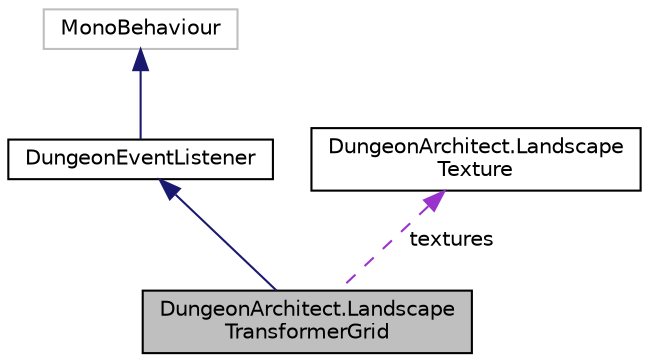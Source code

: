 digraph "DungeonArchitect.LandscapeTransformerGrid"
{
  edge [fontname="Helvetica",fontsize="10",labelfontname="Helvetica",labelfontsize="10"];
  node [fontname="Helvetica",fontsize="10",shape=record];
  Node1 [label="DungeonArchitect.Landscape\lTransformerGrid",height=0.2,width=0.4,color="black", fillcolor="grey75", style="filled", fontcolor="black"];
  Node2 -> Node1 [dir="back",color="midnightblue",fontsize="10",style="solid",fontname="Helvetica"];
  Node2 [label="DungeonEventListener",height=0.2,width=0.4,color="black", fillcolor="white", style="filled",URL="$class_dungeon_architect_1_1_dungeon_event_listener.html",tooltip="Listen to various dungeon events during the build and destroy phase "];
  Node3 -> Node2 [dir="back",color="midnightblue",fontsize="10",style="solid",fontname="Helvetica"];
  Node3 [label="MonoBehaviour",height=0.2,width=0.4,color="grey75", fillcolor="white", style="filled"];
  Node4 -> Node1 [dir="back",color="darkorchid3",fontsize="10",style="dashed",label=" textures" ,fontname="Helvetica"];
  Node4 [label="DungeonArchitect.Landscape\lTexture",height=0.2,width=0.4,color="black", fillcolor="white", style="filled",URL="$class_dungeon_architect_1_1_landscape_texture.html",tooltip="Data-structure to hold the texture settings. This contains enough information to paint the texture on..."];
}
